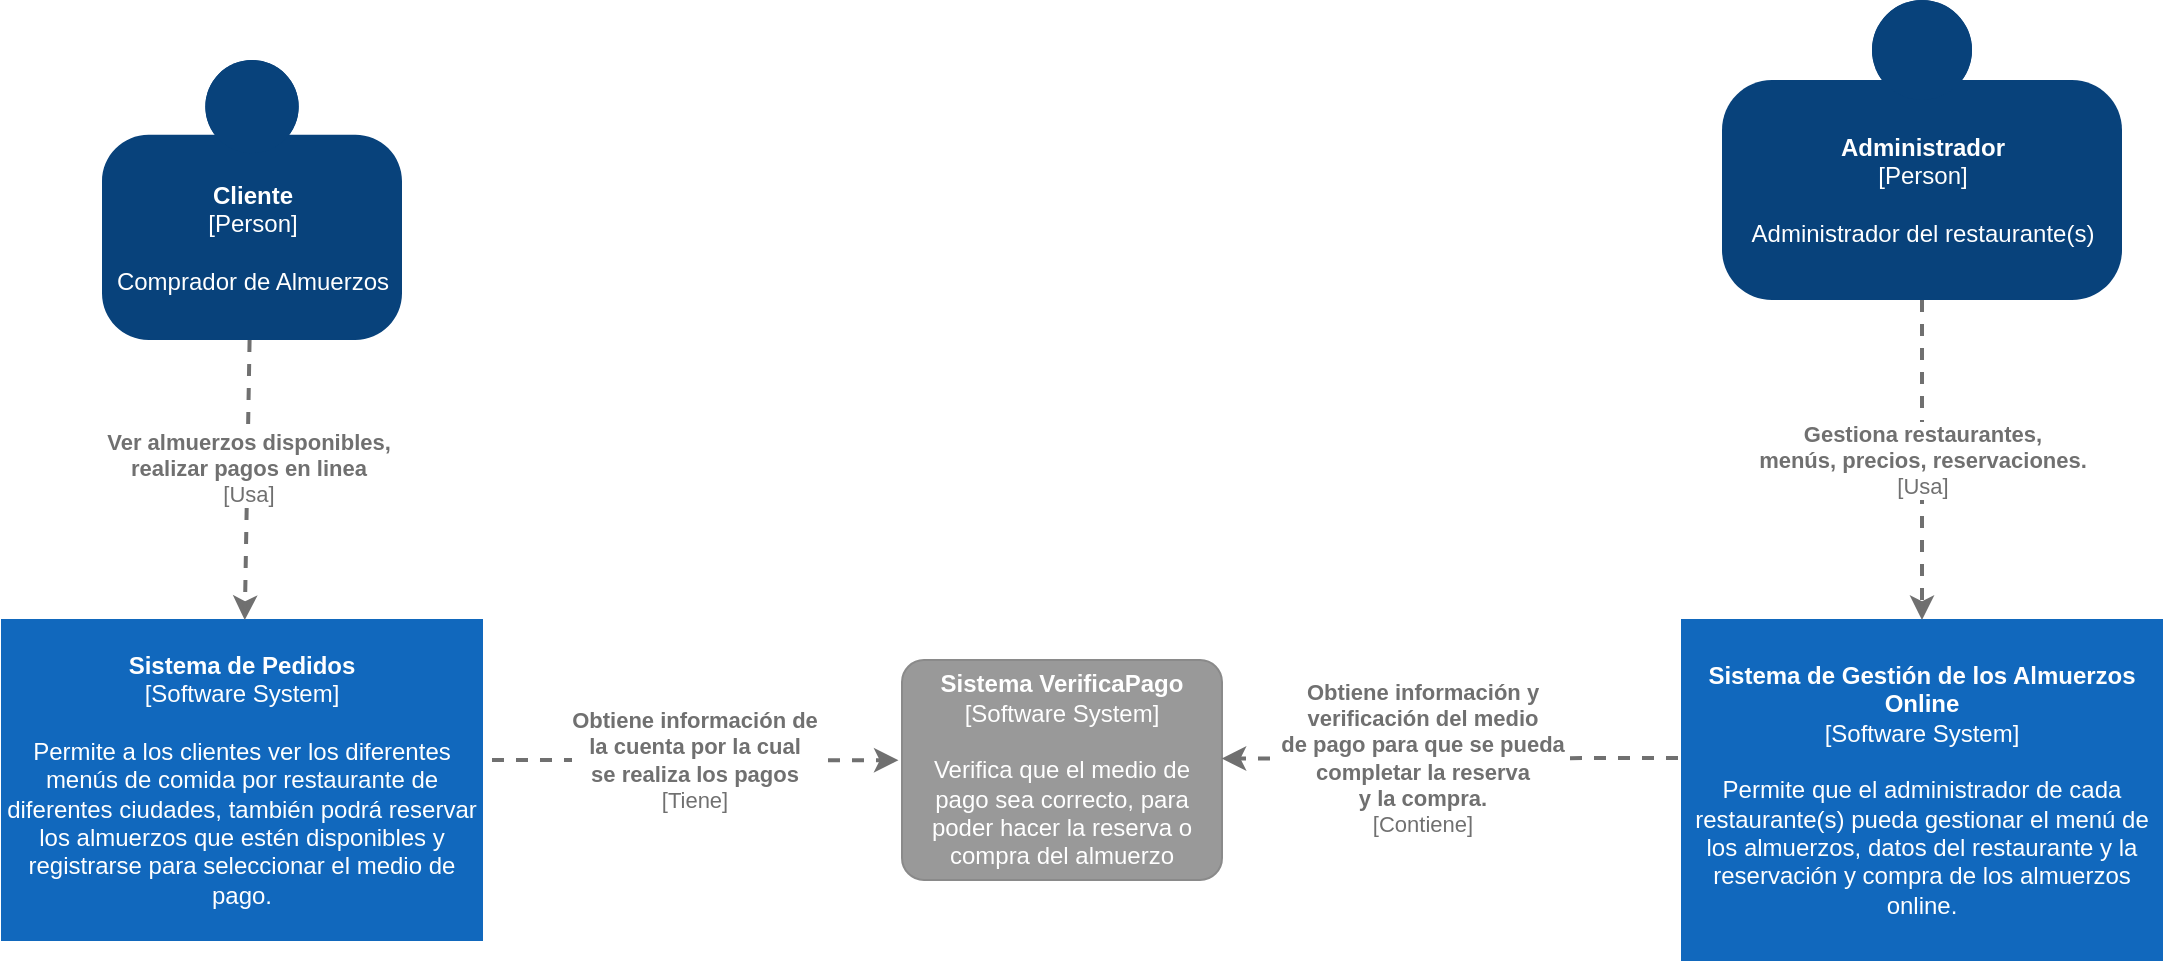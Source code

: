 <mxfile version="14.1.1" type="github">
  <diagram id="fSk3rG9wc4xmKTzRk4dx" name="Page-1">
    <mxGraphModel dx="1307" dy="1698" grid="1" gridSize="10" guides="1" tooltips="1" connect="1" arrows="1" fold="1" page="1" pageScale="1" pageWidth="827" pageHeight="1169" math="0" shadow="0">
      <root>
        <mxCell id="0" />
        <mxCell id="1" parent="0" />
        <object placeholders="1" c4Name="Cliente" c4Type="Person" c4Description="Comprador de Almuerzos" label="&lt;b&gt;%c4Name%&lt;/b&gt;&lt;div&gt;[%c4Type%]&lt;/div&gt;&lt;br&gt;&lt;div&gt;%c4Description%&lt;/div&gt;" id="hBLDZgY7xa-e1h6gSyP5-1">
          <mxCell style="html=1;dashed=0;whitespace=wrap;fillColor=#08427b;strokeColor=none;fontColor=#ffffff;shape=mxgraph.c4.person;align=center;metaEdit=1;points=[[0.5,0,0],[1,0.5,0],[1,0.75,0],[0.75,1,0],[0.5,1,0],[0.25,1,0],[0,0.75,0],[0,0.5,0]];metaData={&quot;c4Type&quot;:{&quot;editable&quot;:false}};" vertex="1" parent="1">
            <mxGeometry x="130" y="-600" width="150" height="140" as="geometry" />
          </mxCell>
        </object>
        <object placeholders="1" c4Name="Sistema de Pedidos" c4Type="Software System" c4Description="Permite a los clientes ver los diferentes menús de comida por restaurante de diferentes ciudades, también podrá reservar los almuerzos que estén disponibles y registrarse para seleccionar el medio de pago." label="&lt;b&gt;%c4Name%&lt;/b&gt;&lt;div&gt;[%c4Type%]&lt;/div&gt;&lt;br&gt;&lt;div&gt;%c4Description%&lt;/div&gt;" id="hBLDZgY7xa-e1h6gSyP5-2">
          <mxCell style="rounded=1;whiteSpace=wrap;html=1;labelBackgroundColor=none;fillColor=#1168BD;fontColor=#ffffff;align=center;arcSize=0;strokeColor=#1168BD;metaEdit=1;metaData={&quot;c4Type&quot;:{&quot;editable&quot;:false}};points=[[0.25,0,0],[0.5,0,0],[0.75,0,0],[1,0.25,0],[1,0.5,0],[1,0.75,0],[0.75,1,0],[0.5,1,0],[0.25,1,0],[0,0.75,0],[0,0.5,0],[0,0.25,0]];" vertex="1" parent="1">
            <mxGeometry x="80" y="-320" width="240" height="160" as="geometry" />
          </mxCell>
        </object>
        <object placeholders="1" c4Type="Relationship" c4Technology="Usa" c4Description="Ver almuerzos disponibles, &#xa;realizar pagos en linea" label="&lt;div style=&quot;text-align: left&quot;&gt;&lt;div style=&quot;text-align: center&quot;&gt;&lt;b&gt;%c4Description%&lt;/b&gt;&lt;/div&gt;&lt;div style=&quot;text-align: center&quot;&gt;[%c4Technology%]&lt;/div&gt;&lt;/div&gt;" id="hBLDZgY7xa-e1h6gSyP5-3">
          <mxCell style="edgeStyle=none;rounded=0;html=1;jettySize=auto;orthogonalLoop=1;strokeColor=#707070;strokeWidth=2;fontColor=#707070;jumpStyle=none;dashed=1;metaEdit=1;metaData={&quot;c4Type&quot;:{&quot;editable&quot;:false}};" edge="1" parent="1" source="hBLDZgY7xa-e1h6gSyP5-1" target="hBLDZgY7xa-e1h6gSyP5-2">
            <mxGeometry x="-0.077" width="160" relative="1" as="geometry">
              <mxPoint x="240" y="-390" as="sourcePoint" />
              <mxPoint x="400" y="-390" as="targetPoint" />
              <mxPoint as="offset" />
            </mxGeometry>
          </mxCell>
        </object>
        <object placeholders="1" c4Name="Sistema VerificaPago" c4Type="Software System" c4Description="Verifica que el medio de pago sea correcto, para poder hacer la reserva o compra del almuerzo" label="&lt;b&gt;%c4Name%&lt;/b&gt;&lt;div&gt;[%c4Type%]&lt;/div&gt;&lt;br&gt;&lt;div&gt;%c4Description%&lt;/div&gt;" id="hBLDZgY7xa-e1h6gSyP5-4">
          <mxCell style="rounded=1;whiteSpace=wrap;html=1;labelBackgroundColor=none;fillColor=#999999;fontColor=#ffffff;align=center;arcSize=10;strokeColor=#8A8A8A;metaEdit=1;metaData={&quot;c4Type&quot;:{&quot;editable&quot;:false}};points=[[0.25,0,0],[0.5,0,0],[0.75,0,0],[1,0.25,0],[1,0.5,0],[1,0.75,0],[0.75,1,0],[0.5,1,0],[0.25,1,0],[0,0.75,0],[0,0.5,0],[0,0.25,0]];" vertex="1" parent="1">
            <mxGeometry x="530" y="-300" width="160" height="110.0" as="geometry" />
          </mxCell>
        </object>
        <object placeholders="1" c4Type="Relationship" c4Technology="Tiene" c4Description="Obtiene información de &#xa;la cuenta por la cual &#xa;se realiza los pagos" label="&lt;div style=&quot;text-align: left&quot;&gt;&lt;div style=&quot;text-align: center&quot;&gt;&lt;b&gt;%c4Description%&lt;/b&gt;&lt;/div&gt;&lt;div style=&quot;text-align: center&quot;&gt;[%c4Technology%]&lt;/div&gt;&lt;/div&gt;" id="hBLDZgY7xa-e1h6gSyP5-5">
          <mxCell style="edgeStyle=none;rounded=0;html=1;jettySize=auto;orthogonalLoop=1;strokeColor=#707070;strokeWidth=2;fontColor=#707070;jumpStyle=none;dashed=1;metaEdit=1;metaData={&quot;c4Type&quot;:{&quot;editable&quot;:false}};entryX=-0.011;entryY=0.456;entryDx=0;entryDy=0;entryPerimeter=0;" edge="1" parent="1" target="hBLDZgY7xa-e1h6gSyP5-4">
            <mxGeometry width="160" relative="1" as="geometry">
              <mxPoint x="325" y="-250" as="sourcePoint" />
              <mxPoint x="530" y="-257" as="targetPoint" />
              <Array as="points" />
              <mxPoint as="offset" />
            </mxGeometry>
          </mxCell>
        </object>
        <object placeholders="1" c4Name="Sistema de Gestión de los Almuerzos Online" c4Type="Software System" c4Description="Permite que el administrador de cada restaurante(s) pueda gestionar el menú de los almuerzos, datos del restaurante y la reservación y compra de los almuerzos online." label="&lt;b&gt;%c4Name%&lt;/b&gt;&lt;div&gt;[%c4Type%]&lt;/div&gt;&lt;br&gt;&lt;div&gt;%c4Description%&lt;/div&gt;" id="hBLDZgY7xa-e1h6gSyP5-6">
          <mxCell style="rounded=1;whiteSpace=wrap;html=1;labelBackgroundColor=none;fillColor=#1168BD;fontColor=#ffffff;align=center;arcSize=0;strokeColor=#1168BD;metaEdit=1;metaData={&quot;c4Type&quot;:{&quot;editable&quot;:false}};points=[[0.25,0,0],[0.5,0,0],[0.75,0,0],[1,0.25,0],[1,0.5,0],[1,0.75,0],[0.75,1,0],[0.5,1,0],[0.25,1,0],[0,0.75,0],[0,0.5,0],[0,0.25,0]];" vertex="1" parent="1">
            <mxGeometry x="920" y="-320" width="240" height="170" as="geometry" />
          </mxCell>
        </object>
        <object placeholders="1" c4Type="Relationship" c4Technology="Contiene" c4Description="Obtiene información y &#xa;verificación del medio &#xa;de pago para que se pueda &#xa;completar la reserva &#xa;y la compra." label="&lt;div style=&quot;text-align: left&quot;&gt;&lt;div style=&quot;text-align: center&quot;&gt;&lt;b&gt;%c4Description%&lt;/b&gt;&lt;/div&gt;&lt;div style=&quot;text-align: center&quot;&gt;[%c4Technology%]&lt;/div&gt;&lt;/div&gt;" id="hBLDZgY7xa-e1h6gSyP5-7">
          <mxCell style="edgeStyle=none;rounded=0;html=1;entryX=0.999;entryY=0.448;jettySize=auto;orthogonalLoop=1;strokeColor=#707070;strokeWidth=2;fontColor=#707070;jumpStyle=none;dashed=1;metaEdit=1;metaData={&quot;c4Type&quot;:{&quot;editable&quot;:false}};entryDx=0;entryDy=0;entryPerimeter=0;" edge="1" parent="1" target="hBLDZgY7xa-e1h6gSyP5-4">
            <mxGeometry x="0.124" width="160" relative="1" as="geometry">
              <mxPoint x="918" y="-251" as="sourcePoint" />
              <mxPoint x="840" y="-300" as="targetPoint" />
              <mxPoint as="offset" />
            </mxGeometry>
          </mxCell>
        </object>
        <object placeholders="1" c4Name="Administrador" c4Type="Person" c4Description="Administrador del restaurante(s)" label="&lt;b&gt;%c4Name%&lt;/b&gt;&lt;div&gt;[%c4Type%]&lt;/div&gt;&lt;br&gt;&lt;div&gt;%c4Description%&lt;/div&gt;" id="hBLDZgY7xa-e1h6gSyP5-8">
          <mxCell style="html=1;dashed=0;whitespace=wrap;fillColor=#08427b;strokeColor=none;fontColor=#ffffff;shape=mxgraph.c4.person;align=center;metaEdit=1;points=[[0.5,0,0],[1,0.5,0],[1,0.75,0],[0.75,1,0],[0.5,1,0],[0.25,1,0],[0,0.75,0],[0,0.5,0]];metaData={&quot;c4Type&quot;:{&quot;editable&quot;:false}};" vertex="1" parent="1">
            <mxGeometry x="940" y="-630" width="200" height="150" as="geometry" />
          </mxCell>
        </object>
        <object placeholders="1" c4Type="Relationship" c4Technology="Usa" c4Description="Gestiona restaurantes, &#xa;menús, precios, reservaciones." label="&lt;div style=&quot;text-align: left&quot;&gt;&lt;div style=&quot;text-align: center&quot;&gt;&lt;b&gt;%c4Description%&lt;/b&gt;&lt;/div&gt;&lt;div style=&quot;text-align: center&quot;&gt;[%c4Technology%]&lt;/div&gt;&lt;/div&gt;" id="hBLDZgY7xa-e1h6gSyP5-9">
          <mxCell style="edgeStyle=none;rounded=0;html=1;jettySize=auto;orthogonalLoop=1;strokeColor=#707070;strokeWidth=2;fontColor=#707070;jumpStyle=none;dashed=1;metaEdit=1;metaData={&quot;c4Type&quot;:{&quot;editable&quot;:false}};exitX=0.5;exitY=1;exitDx=0;exitDy=0;exitPerimeter=0;entryX=0.5;entryY=0;entryDx=0;entryDy=0;entryPerimeter=0;" edge="1" parent="1" source="hBLDZgY7xa-e1h6gSyP5-8" target="hBLDZgY7xa-e1h6gSyP5-6">
            <mxGeometry width="160" relative="1" as="geometry">
              <mxPoint x="710" y="-360" as="sourcePoint" />
              <mxPoint x="1040" y="-380" as="targetPoint" />
            </mxGeometry>
          </mxCell>
        </object>
      </root>
    </mxGraphModel>
  </diagram>
</mxfile>
